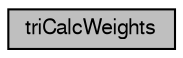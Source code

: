 digraph G
{
  bgcolor="transparent";
  edge [fontname="FreeSans",fontsize="10",labelfontname="FreeSans",labelfontsize="10"];
  node [fontname="FreeSans",fontsize="10",shape=record];
  rankdir=LR;
  Node1 [label="triCalcWeights",height=0.2,width=0.4,color="black", fillcolor="grey75", style="filled" fontcolor="black"];
}

